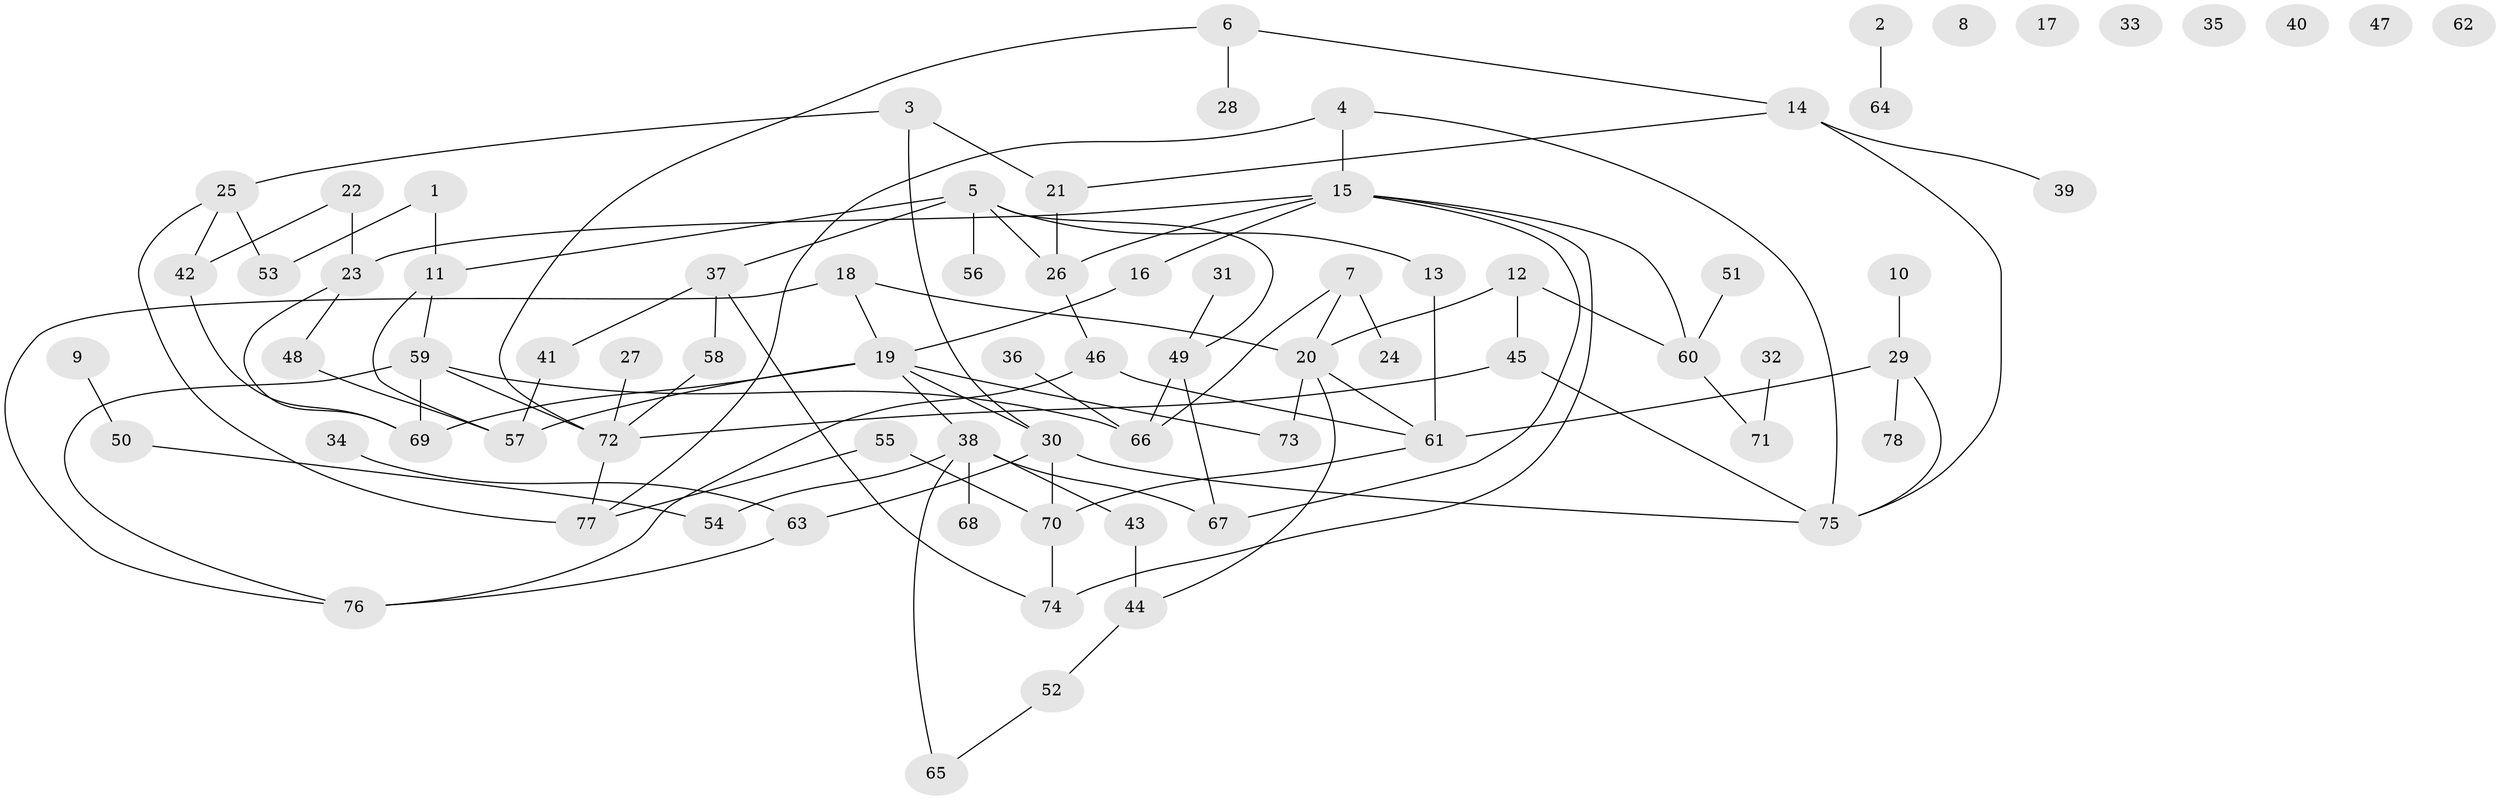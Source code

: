 // coarse degree distribution, {8: 0.02564102564102564, 0: 0.20512820512820512, 9: 0.07692307692307693, 5: 0.05128205128205128, 1: 0.20512820512820512, 7: 0.07692307692307693, 3: 0.10256410256410256, 6: 0.05128205128205128, 4: 0.05128205128205128, 2: 0.15384615384615385}
// Generated by graph-tools (version 1.1) at 2025/16/03/04/25 18:16:32]
// undirected, 78 vertices, 104 edges
graph export_dot {
graph [start="1"]
  node [color=gray90,style=filled];
  1;
  2;
  3;
  4;
  5;
  6;
  7;
  8;
  9;
  10;
  11;
  12;
  13;
  14;
  15;
  16;
  17;
  18;
  19;
  20;
  21;
  22;
  23;
  24;
  25;
  26;
  27;
  28;
  29;
  30;
  31;
  32;
  33;
  34;
  35;
  36;
  37;
  38;
  39;
  40;
  41;
  42;
  43;
  44;
  45;
  46;
  47;
  48;
  49;
  50;
  51;
  52;
  53;
  54;
  55;
  56;
  57;
  58;
  59;
  60;
  61;
  62;
  63;
  64;
  65;
  66;
  67;
  68;
  69;
  70;
  71;
  72;
  73;
  74;
  75;
  76;
  77;
  78;
  1 -- 11;
  1 -- 53;
  2 -- 64;
  3 -- 21;
  3 -- 25;
  3 -- 30;
  4 -- 15;
  4 -- 75;
  4 -- 77;
  5 -- 11;
  5 -- 13;
  5 -- 26;
  5 -- 37;
  5 -- 49;
  5 -- 56;
  6 -- 14;
  6 -- 28;
  6 -- 72;
  7 -- 20;
  7 -- 24;
  7 -- 66;
  9 -- 50;
  10 -- 29;
  11 -- 57;
  11 -- 59;
  12 -- 20;
  12 -- 45;
  12 -- 60;
  13 -- 61;
  14 -- 21;
  14 -- 39;
  14 -- 75;
  15 -- 16;
  15 -- 23;
  15 -- 26;
  15 -- 60;
  15 -- 67;
  15 -- 74;
  16 -- 19;
  18 -- 19;
  18 -- 20;
  18 -- 76;
  19 -- 30;
  19 -- 38;
  19 -- 57;
  19 -- 69;
  19 -- 73;
  20 -- 44;
  20 -- 61;
  20 -- 73;
  21 -- 26;
  22 -- 23;
  22 -- 42;
  23 -- 48;
  23 -- 69;
  25 -- 42;
  25 -- 53;
  25 -- 77;
  26 -- 46;
  27 -- 72;
  29 -- 61;
  29 -- 75;
  29 -- 78;
  30 -- 63;
  30 -- 70;
  30 -- 75;
  31 -- 49;
  32 -- 71;
  34 -- 63;
  36 -- 66;
  37 -- 41;
  37 -- 58;
  37 -- 74;
  38 -- 43;
  38 -- 54;
  38 -- 65;
  38 -- 67;
  38 -- 68;
  41 -- 57;
  42 -- 69;
  43 -- 44;
  44 -- 52;
  45 -- 72;
  45 -- 75;
  46 -- 61;
  46 -- 76;
  48 -- 57;
  49 -- 66;
  49 -- 67;
  50 -- 54;
  51 -- 60;
  52 -- 65;
  55 -- 70;
  55 -- 77;
  58 -- 72;
  59 -- 66;
  59 -- 69;
  59 -- 72;
  59 -- 76;
  60 -- 71;
  61 -- 70;
  63 -- 76;
  70 -- 74;
  72 -- 77;
}
